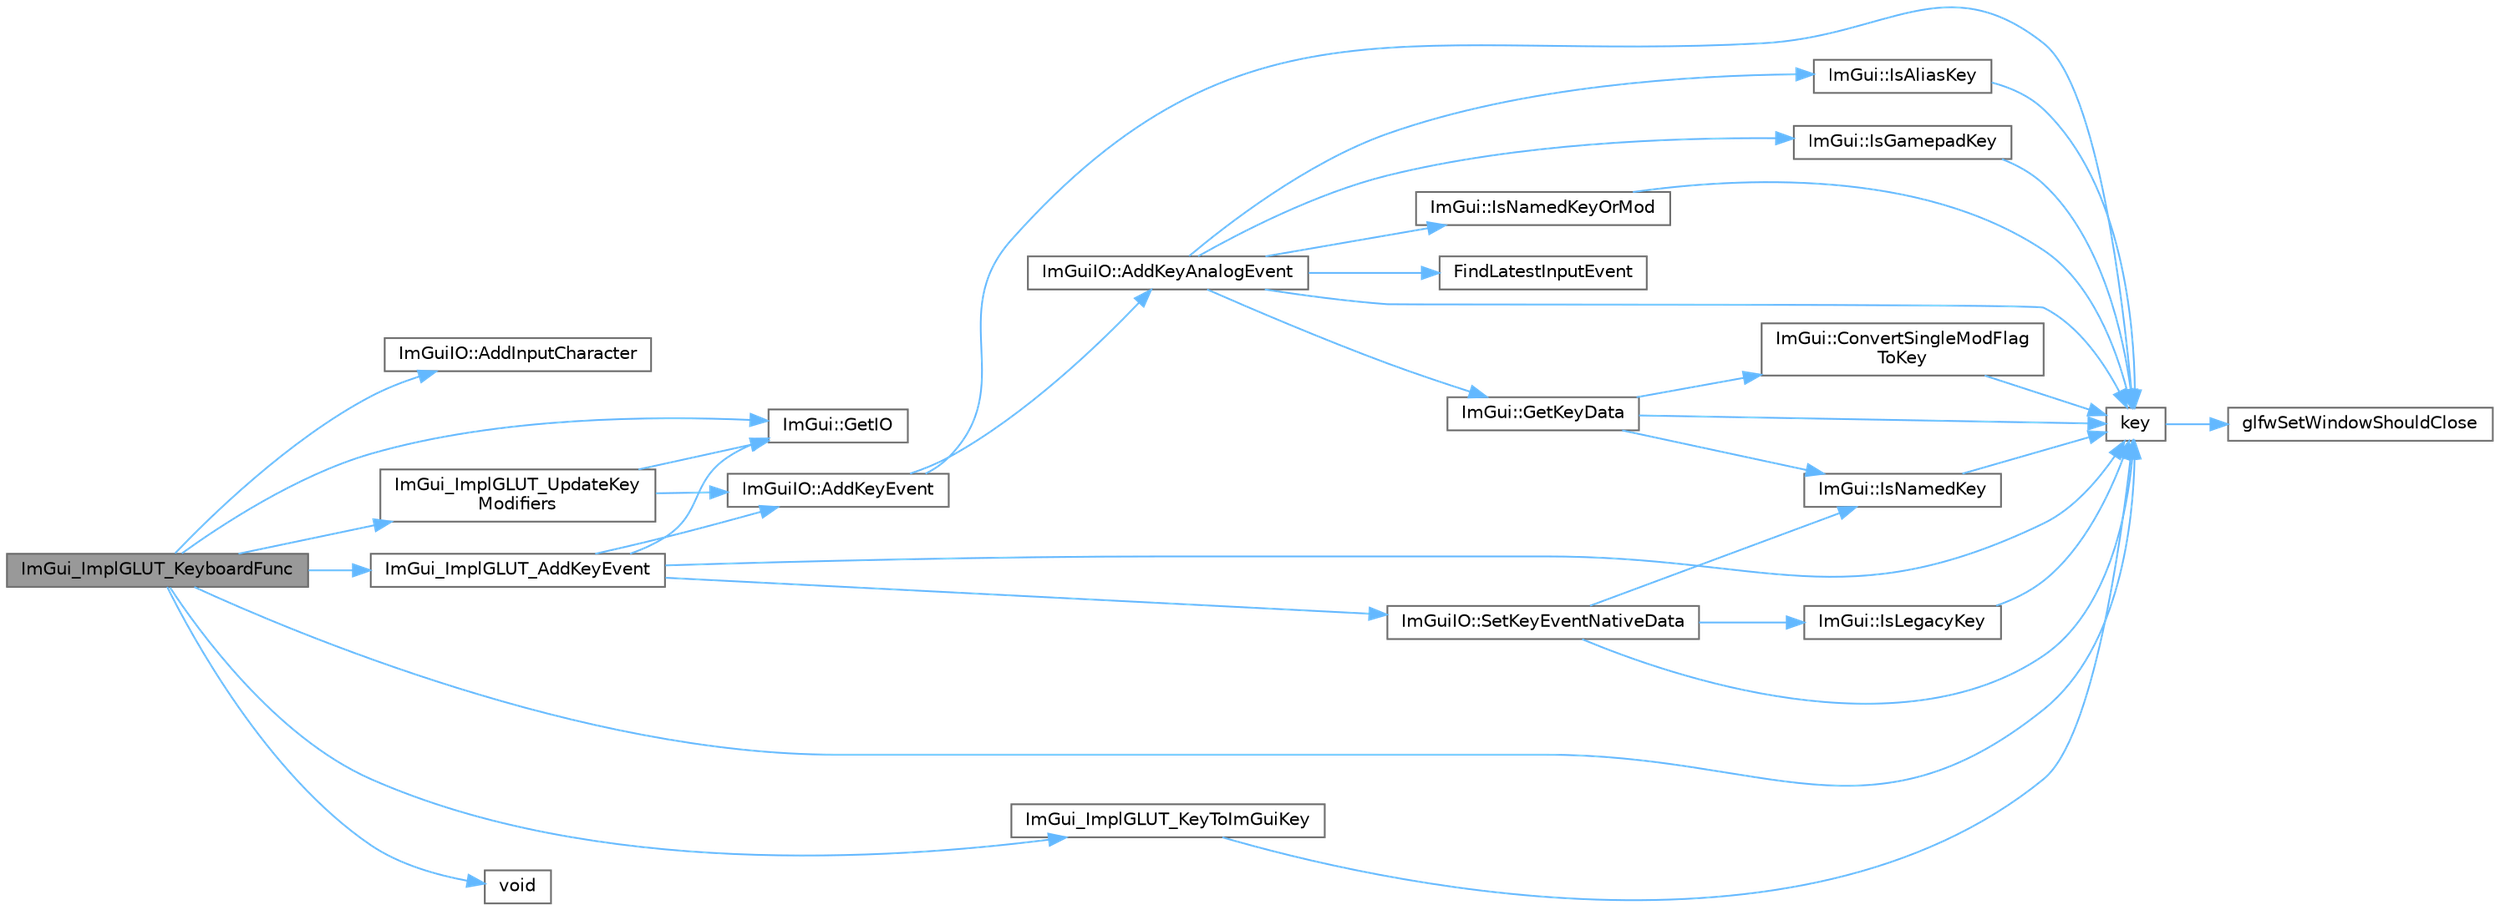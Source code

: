 digraph "ImGui_ImplGLUT_KeyboardFunc"
{
 // LATEX_PDF_SIZE
  bgcolor="transparent";
  edge [fontname=Helvetica,fontsize=10,labelfontname=Helvetica,labelfontsize=10];
  node [fontname=Helvetica,fontsize=10,shape=box,height=0.2,width=0.4];
  rankdir="LR";
  Node1 [id="Node000001",label="ImGui_ImplGLUT_KeyboardFunc",height=0.2,width=0.4,color="gray40", fillcolor="grey60", style="filled", fontcolor="black",tooltip=" "];
  Node1 -> Node2 [id="edge36_Node000001_Node000002",color="steelblue1",style="solid",tooltip=" "];
  Node2 [id="Node000002",label="ImGuiIO::AddInputCharacter",height=0.2,width=0.4,color="grey40", fillcolor="white", style="filled",URL="$struct_im_gui_i_o.html#a0ded7ab1043ea14b65e1d81819878ccc",tooltip=" "];
  Node1 -> Node3 [id="edge37_Node000001_Node000003",color="steelblue1",style="solid",tooltip=" "];
  Node3 [id="Node000003",label="ImGui::GetIO",height=0.2,width=0.4,color="grey40", fillcolor="white", style="filled",URL="$namespace_im_gui.html#a3179e560812f878f3961ce803a5d9302",tooltip=" "];
  Node1 -> Node4 [id="edge38_Node000001_Node000004",color="steelblue1",style="solid",tooltip=" "];
  Node4 [id="Node000004",label="ImGui_ImplGLUT_AddKeyEvent",height=0.2,width=0.4,color="grey40", fillcolor="white", style="filled",URL="$imgui__impl__glut_8cpp.html#a05354c3562b9f676e20621261a722616",tooltip=" "];
  Node4 -> Node5 [id="edge39_Node000004_Node000005",color="steelblue1",style="solid",tooltip=" "];
  Node5 [id="Node000005",label="ImGuiIO::AddKeyEvent",height=0.2,width=0.4,color="grey40", fillcolor="white", style="filled",URL="$struct_im_gui_i_o.html#a50c3ab6883647aacdf5153a4dbe2cdbe",tooltip=" "];
  Node5 -> Node6 [id="edge40_Node000005_Node000006",color="steelblue1",style="solid",tooltip=" "];
  Node6 [id="Node000006",label="ImGuiIO::AddKeyAnalogEvent",height=0.2,width=0.4,color="grey40", fillcolor="white", style="filled",URL="$struct_im_gui_i_o.html#ac88dcffd1c6785d00eedd5616315e48c",tooltip=" "];
  Node6 -> Node7 [id="edge41_Node000006_Node000007",color="steelblue1",style="solid",tooltip=" "];
  Node7 [id="Node000007",label="FindLatestInputEvent",height=0.2,width=0.4,color="grey40", fillcolor="white", style="filled",URL="$imgui_8cpp.html#ac07ec3acbc8eefe52f805b1ed55f670a",tooltip=" "];
  Node6 -> Node8 [id="edge42_Node000006_Node000008",color="steelblue1",style="solid",tooltip=" "];
  Node8 [id="Node000008",label="ImGui::GetKeyData",height=0.2,width=0.4,color="grey40", fillcolor="white", style="filled",URL="$namespace_im_gui.html#a6d32d70d6beb45537b605508b78216c3",tooltip=" "];
  Node8 -> Node9 [id="edge43_Node000008_Node000009",color="steelblue1",style="solid",tooltip=" "];
  Node9 [id="Node000009",label="ImGui::ConvertSingleModFlag\lToKey",height=0.2,width=0.4,color="grey40", fillcolor="white", style="filled",URL="$namespace_im_gui.html#ad540a8f07e5834f77f76a84626cdc70e",tooltip=" "];
  Node9 -> Node10 [id="edge44_Node000009_Node000010",color="steelblue1",style="solid",tooltip=" "];
  Node10 [id="Node000010",label="key",height=0.2,width=0.4,color="grey40", fillcolor="white", style="filled",URL="$gears_8c.html#accd6b5b92b78666e36543412d4ac14cd",tooltip=" "];
  Node10 -> Node11 [id="edge45_Node000010_Node000011",color="steelblue1",style="solid",tooltip=" "];
  Node11 [id="Node000011",label="glfwSetWindowShouldClose",height=0.2,width=0.4,color="grey40", fillcolor="white", style="filled",URL="$group__window.html#ga1cadeda7a1e2f224e06a8415d30741aa",tooltip="Sets the close flag of the specified window."];
  Node8 -> Node12 [id="edge46_Node000008_Node000012",color="steelblue1",style="solid",tooltip=" "];
  Node12 [id="Node000012",label="ImGui::IsNamedKey",height=0.2,width=0.4,color="grey40", fillcolor="white", style="filled",URL="$namespace_im_gui.html#a1e6a2ce7696a25d0dd0cf318e3b48a33",tooltip=" "];
  Node12 -> Node10 [id="edge47_Node000012_Node000010",color="steelblue1",style="solid",tooltip=" "];
  Node8 -> Node10 [id="edge48_Node000008_Node000010",color="steelblue1",style="solid",tooltip=" "];
  Node6 -> Node13 [id="edge49_Node000006_Node000013",color="steelblue1",style="solid",tooltip=" "];
  Node13 [id="Node000013",label="ImGui::IsAliasKey",height=0.2,width=0.4,color="grey40", fillcolor="white", style="filled",URL="$namespace_im_gui.html#ac8e09701fd3ff94f49df16ecd6526149",tooltip=" "];
  Node13 -> Node10 [id="edge50_Node000013_Node000010",color="steelblue1",style="solid",tooltip=" "];
  Node6 -> Node14 [id="edge51_Node000006_Node000014",color="steelblue1",style="solid",tooltip=" "];
  Node14 [id="Node000014",label="ImGui::IsGamepadKey",height=0.2,width=0.4,color="grey40", fillcolor="white", style="filled",URL="$namespace_im_gui.html#acbf72e4cb07d326caf3c9b2c29d543d6",tooltip=" "];
  Node14 -> Node10 [id="edge52_Node000014_Node000010",color="steelblue1",style="solid",tooltip=" "];
  Node6 -> Node15 [id="edge53_Node000006_Node000015",color="steelblue1",style="solid",tooltip=" "];
  Node15 [id="Node000015",label="ImGui::IsNamedKeyOrMod",height=0.2,width=0.4,color="grey40", fillcolor="white", style="filled",URL="$namespace_im_gui.html#ad97807fb804a4d11866e5bca7d08d59c",tooltip=" "];
  Node15 -> Node10 [id="edge54_Node000015_Node000010",color="steelblue1",style="solid",tooltip=" "];
  Node6 -> Node10 [id="edge55_Node000006_Node000010",color="steelblue1",style="solid",tooltip=" "];
  Node5 -> Node10 [id="edge56_Node000005_Node000010",color="steelblue1",style="solid",tooltip=" "];
  Node4 -> Node3 [id="edge57_Node000004_Node000003",color="steelblue1",style="solid",tooltip=" "];
  Node4 -> Node10 [id="edge58_Node000004_Node000010",color="steelblue1",style="solid",tooltip=" "];
  Node4 -> Node16 [id="edge59_Node000004_Node000016",color="steelblue1",style="solid",tooltip=" "];
  Node16 [id="Node000016",label="ImGuiIO::SetKeyEventNativeData",height=0.2,width=0.4,color="grey40", fillcolor="white", style="filled",URL="$struct_im_gui_i_o.html#a6b2fa57fb6af5aa1c99f58115542e1dc",tooltip=" "];
  Node16 -> Node17 [id="edge60_Node000016_Node000017",color="steelblue1",style="solid",tooltip=" "];
  Node17 [id="Node000017",label="ImGui::IsLegacyKey",height=0.2,width=0.4,color="grey40", fillcolor="white", style="filled",URL="$namespace_im_gui.html#a8737377cd9666008318a3fa66fa943c7",tooltip=" "];
  Node17 -> Node10 [id="edge61_Node000017_Node000010",color="steelblue1",style="solid",tooltip=" "];
  Node16 -> Node12 [id="edge62_Node000016_Node000012",color="steelblue1",style="solid",tooltip=" "];
  Node16 -> Node10 [id="edge63_Node000016_Node000010",color="steelblue1",style="solid",tooltip=" "];
  Node1 -> Node18 [id="edge64_Node000001_Node000018",color="steelblue1",style="solid",tooltip=" "];
  Node18 [id="Node000018",label="ImGui_ImplGLUT_KeyToImGuiKey",height=0.2,width=0.4,color="grey40", fillcolor="white", style="filled",URL="$imgui__impl__glut_8cpp.html#ac04fb93f74c6ad5513eac02319aaab52",tooltip=" "];
  Node18 -> Node10 [id="edge65_Node000018_Node000010",color="steelblue1",style="solid",tooltip=" "];
  Node1 -> Node19 [id="edge66_Node000001_Node000019",color="steelblue1",style="solid",tooltip=" "];
  Node19 [id="Node000019",label="ImGui_ImplGLUT_UpdateKey\lModifiers",height=0.2,width=0.4,color="grey40", fillcolor="white", style="filled",URL="$imgui__impl__glut_8cpp.html#a23e5924a875d3c1d9f26e9726a5f87d1",tooltip=" "];
  Node19 -> Node5 [id="edge67_Node000019_Node000005",color="steelblue1",style="solid",tooltip=" "];
  Node19 -> Node3 [id="edge68_Node000019_Node000003",color="steelblue1",style="solid",tooltip=" "];
  Node1 -> Node10 [id="edge69_Node000001_Node000010",color="steelblue1",style="solid",tooltip=" "];
  Node1 -> Node20 [id="edge70_Node000001_Node000020",color="steelblue1",style="solid",tooltip=" "];
  Node20 [id="Node000020",label="void",height=0.2,width=0.4,color="grey40", fillcolor="white", style="filled",URL="$mimalloc_8h.html#a9d6d8aef94ac19034a5f163606f84830",tooltip=" "];
}
